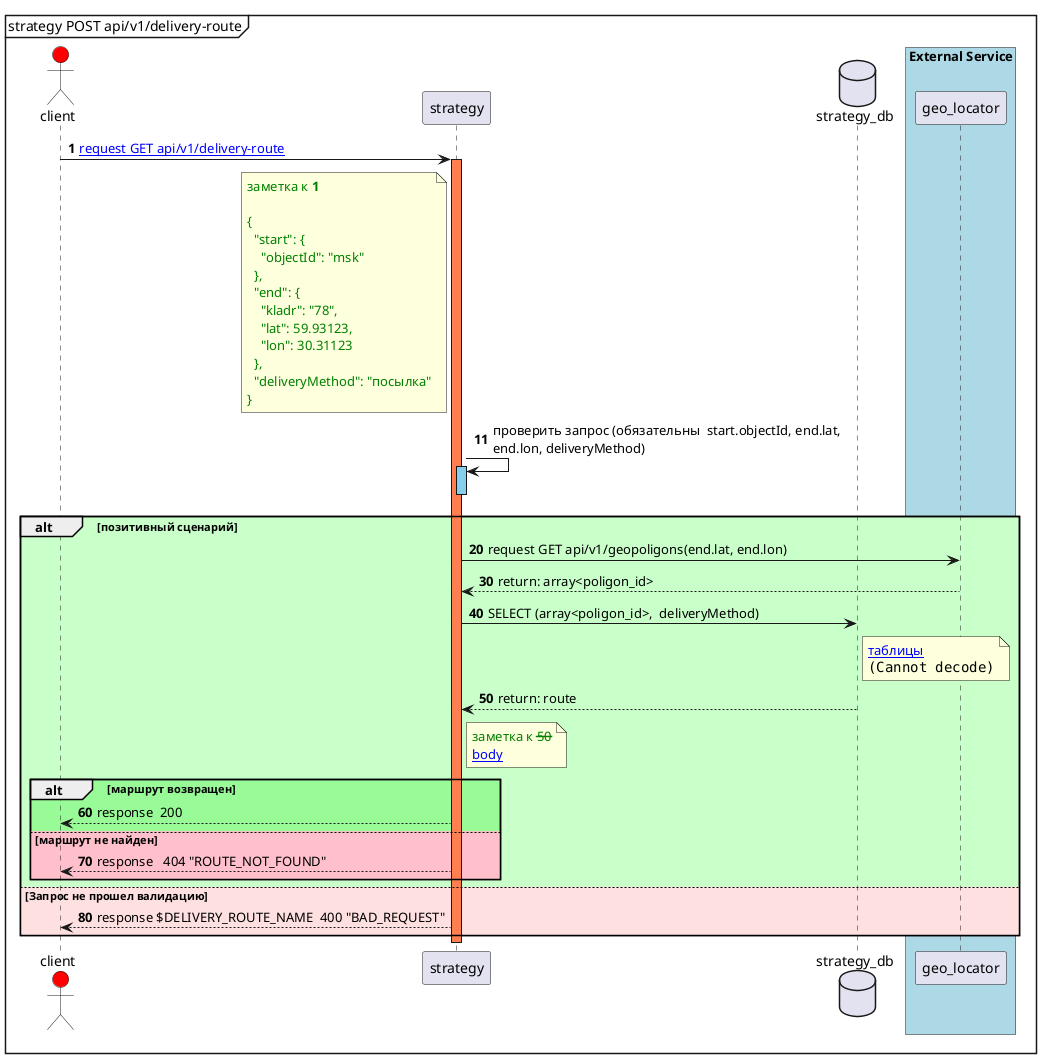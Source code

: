@startuml
''https://plantuml.com/sequence-diagram
autonumber
mainframe strategy POST api/v1/delivery-route
'!include skinparams/skinparams.puml
skinparam sequenceMessageAlign left
skinparam maxmessagesize 350
skinparam wrapWidth 250
skinparam NoteFontColor green

Actor client  as gw #red
participant strategy as strategy
database strategy_db as DB
box "External Service" #LightBlue
participant geo_locator as geo_locator
end box

'!includesub /variables/variables.puml !VARIABLES
'!$DELIVERY_ROUTE_NAME = "POST api/v1/delivery-route"
'!$DELIVERY_ROUTE_LINK = "https://samokat.tech/"

'gw -[#red]> strategy: request POST api/v1/delivery-route
'gw -[#red]> strategy: <size: 20> <font color=green><u><b> request POST api/v1/delivery-route
gw -> strategy: [[https://plantuml.com/ru/color request GET api/v1/delivery-route]]

note left strategy
заметка к **%autonumber%**

{
  "start": {
    "objectId": "msk"
  },
  "end": {
    "kladr": "78",
    "lat": 59.93123,
    "lon": 30.31123
  },
  "deliveryMethod": "посылка"
}
end note

activate strategy #coral
autonumber stop
autonumber 11
strategy->strategy: проверить запрос (обязательны  start.objectId, end.lat, end.lon, deliveryMethod)
activate strategy #skyblue
autonumber 20 10
alt #TECHNOLOGY позитивный сценарий
deactivate strategy
strategy -> geo_locator: request GET api/v1/geopoligons(end.lat, end.lon)
geo_locator --> strategy: return: array<poligon_id>
strategy-> DB: SELECT (array<poligon_id>,  deliveryMethod)

note right DB
[[/chart_images/tables.png таблицы ]]
<img /chart_images/tables.png {scale=0.2}>
'<img https://habrastorage.org/getpro/habr/upload_files/858/7c2/2d6/8587c22d66288f2ea50936b46c45b0cc.jpeg{scale=0.2}>
end note

DB-->strategy: return: route

note right strategy
заметка к --%autonumber%--
[[/jsons/delivery_route_response_200.json body]]
end note

alt #palegreen маршрут возвращен
strategy --> gw:  response  200
else #pink маршрут не найден
strategy --> gw:  response   404 "ROUTE_NOT_FOUND"
end
else #IMPLEMENTATION Запрос не прошел валидацию
strategy --> gw:  response $DELIVERY_ROUTE_NAME  400 "BAD_REQUEST"
end
deactivate strategy
@enduml